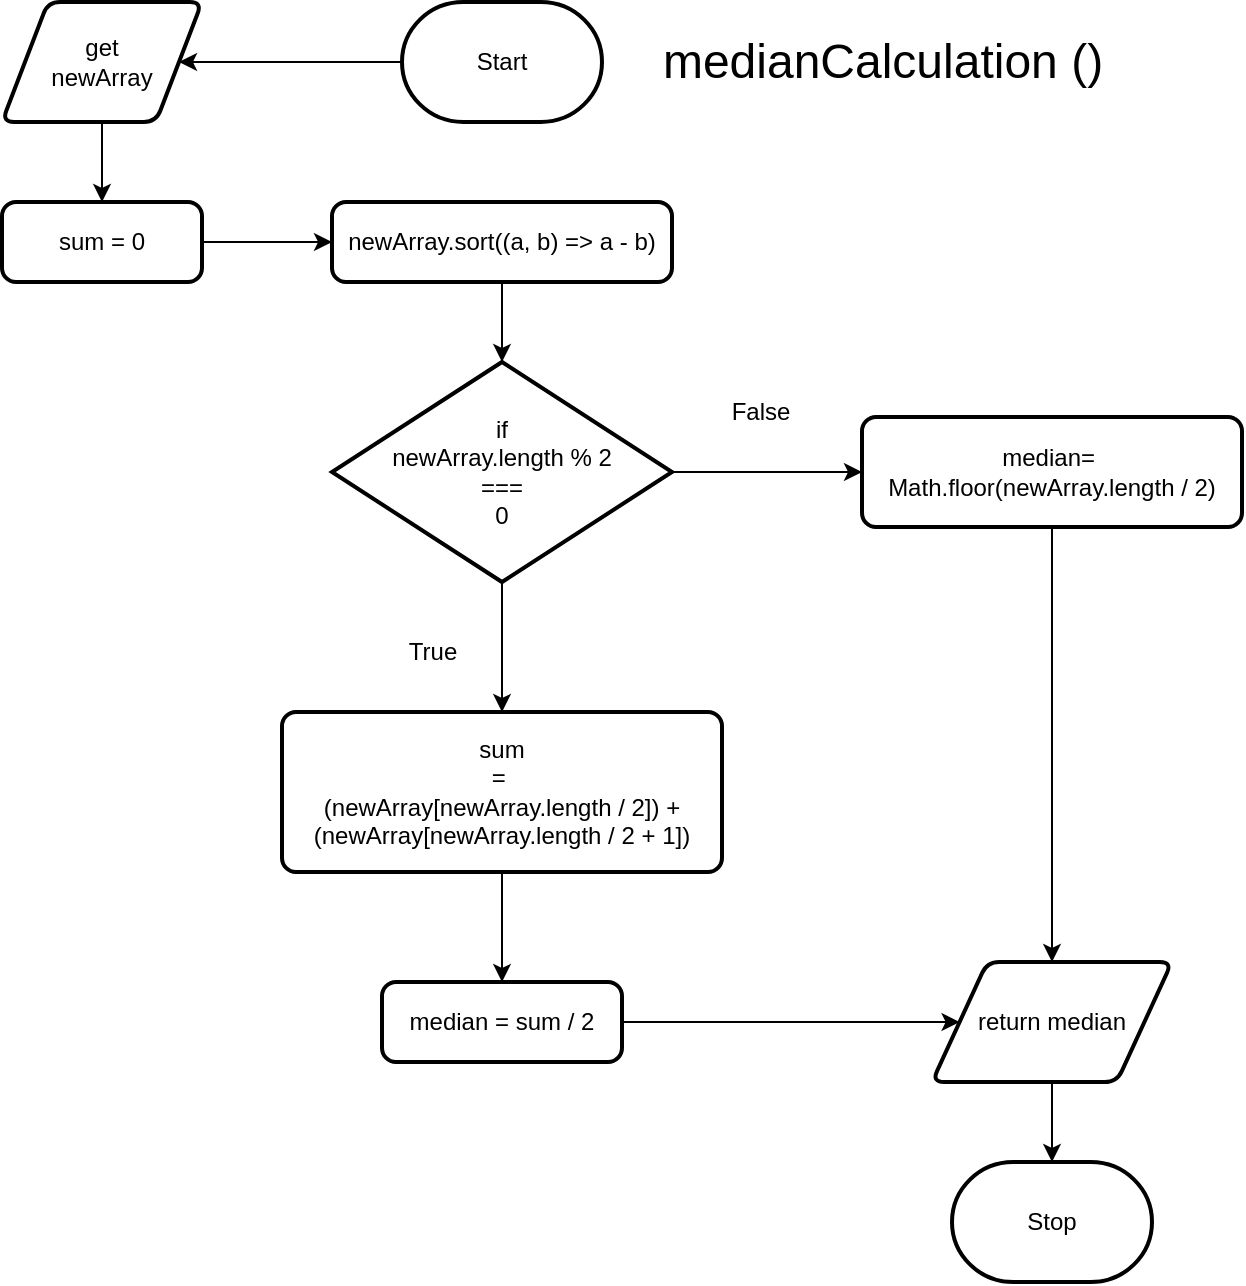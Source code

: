 <mxfile>
    <diagram id="fDVKsKim3rOKbftIyHlj" name="Page-1">
        <mxGraphModel dx="489" dy="273" grid="1" gridSize="10" guides="1" tooltips="1" connect="1" arrows="1" fold="1" page="1" pageScale="1" pageWidth="827" pageHeight="1169" math="0" shadow="0">
            <root>
                <mxCell id="0"/>
                <mxCell id="1" parent="0"/>
                <mxCell id="5" style="edgeStyle=orthogonalEdgeStyle;html=1;rounded=0;" parent="1" source="2" target="3" edge="1">
                    <mxGeometry relative="1" as="geometry"/>
                </mxCell>
                <mxCell id="2" value="Start" style="strokeWidth=2;html=1;shape=mxgraph.flowchart.terminator;whiteSpace=wrap;" parent="1" vertex="1">
                    <mxGeometry x="260" y="190" width="100" height="60" as="geometry"/>
                </mxCell>
                <mxCell id="7" style="edgeStyle=orthogonalEdgeStyle;rounded=0;html=1;entryX=0.5;entryY=0;entryDx=0;entryDy=0;" parent="1" source="3" target="6" edge="1">
                    <mxGeometry relative="1" as="geometry"/>
                </mxCell>
                <mxCell id="3" value="get&lt;br&gt;newArray" style="shape=parallelogram;html=1;strokeWidth=2;perimeter=parallelogramPerimeter;whiteSpace=wrap;rounded=1;arcSize=12;size=0.23;" parent="1" vertex="1">
                    <mxGeometry x="60" y="190" width="100" height="60" as="geometry"/>
                </mxCell>
                <mxCell id="9" style="edgeStyle=orthogonalEdgeStyle;rounded=0;html=1;entryX=0;entryY=0.5;entryDx=0;entryDy=0;" parent="1" source="6" target="8" edge="1">
                    <mxGeometry relative="1" as="geometry"/>
                </mxCell>
                <mxCell id="6" value="&lt;div&gt;sum = 0&lt;/div&gt;" style="rounded=1;whiteSpace=wrap;html=1;absoluteArcSize=1;arcSize=14;strokeWidth=2;" parent="1" vertex="1">
                    <mxGeometry x="60" y="290" width="100" height="40" as="geometry"/>
                </mxCell>
                <mxCell id="11" style="edgeStyle=orthogonalEdgeStyle;rounded=0;html=1;entryX=0.5;entryY=0;entryDx=0;entryDy=0;entryPerimeter=0;" parent="1" source="8" target="10" edge="1">
                    <mxGeometry relative="1" as="geometry"/>
                </mxCell>
                <mxCell id="8" value="&lt;div&gt;newArray.sort((a, b) =&amp;gt; a - b)&lt;/div&gt;" style="rounded=1;whiteSpace=wrap;html=1;absoluteArcSize=1;arcSize=14;strokeWidth=2;" parent="1" vertex="1">
                    <mxGeometry x="225" y="290" width="170" height="40" as="geometry"/>
                </mxCell>
                <mxCell id="13" style="edgeStyle=orthogonalEdgeStyle;rounded=0;html=1;entryX=0.5;entryY=0;entryDx=0;entryDy=0;" parent="1" source="10" target="12" edge="1">
                    <mxGeometry relative="1" as="geometry"/>
                </mxCell>
                <mxCell id="20" style="edgeStyle=orthogonalEdgeStyle;rounded=0;html=1;entryX=0;entryY=0.5;entryDx=0;entryDy=0;" parent="1" source="10" target="19" edge="1">
                    <mxGeometry relative="1" as="geometry"/>
                </mxCell>
                <mxCell id="10" value="if&lt;br&gt;newArray.length % 2&lt;br&gt;===&lt;br&gt;0" style="strokeWidth=2;html=1;shape=mxgraph.flowchart.decision;whiteSpace=wrap;" parent="1" vertex="1">
                    <mxGeometry x="225" y="370" width="170" height="110" as="geometry"/>
                </mxCell>
                <mxCell id="16" style="edgeStyle=orthogonalEdgeStyle;rounded=0;html=1;" parent="1" source="12" target="14" edge="1">
                    <mxGeometry relative="1" as="geometry"/>
                </mxCell>
                <mxCell id="12" value="&lt;div&gt;sum&lt;/div&gt;&lt;div&gt;=&amp;nbsp;&lt;/div&gt;&lt;div&gt;(newArray[newArray.length / 2]) +&lt;span style=&quot;background-color: initial;&quot;&gt;(newArray[newArray.length / 2 + 1])&lt;/span&gt;&lt;/div&gt;" style="rounded=1;whiteSpace=wrap;html=1;absoluteArcSize=1;arcSize=14;strokeWidth=2;" parent="1" vertex="1">
                    <mxGeometry x="200" y="545" width="220" height="80" as="geometry"/>
                </mxCell>
                <mxCell id="24" style="edgeStyle=orthogonalEdgeStyle;rounded=0;html=1;entryX=0;entryY=0.5;entryDx=0;entryDy=0;" parent="1" source="14" target="21" edge="1">
                    <mxGeometry relative="1" as="geometry"/>
                </mxCell>
                <mxCell id="14" value="&lt;div&gt;median = sum / 2&lt;/div&gt;" style="rounded=1;whiteSpace=wrap;html=1;absoluteArcSize=1;arcSize=14;strokeWidth=2;" parent="1" vertex="1">
                    <mxGeometry x="250" y="680" width="120" height="40" as="geometry"/>
                </mxCell>
                <mxCell id="17" value="True" style="text;html=1;align=center;verticalAlign=middle;resizable=0;points=[];autosize=1;strokeColor=none;fillColor=none;" parent="1" vertex="1">
                    <mxGeometry x="250" y="500" width="50" height="30" as="geometry"/>
                </mxCell>
                <mxCell id="18" value="False" style="text;html=1;align=center;verticalAlign=middle;resizable=0;points=[];autosize=1;strokeColor=none;fillColor=none;" parent="1" vertex="1">
                    <mxGeometry x="414" y="380" width="50" height="30" as="geometry"/>
                </mxCell>
                <mxCell id="25" style="edgeStyle=orthogonalEdgeStyle;rounded=0;html=1;entryX=0.5;entryY=0;entryDx=0;entryDy=0;" parent="1" source="19" target="21" edge="1">
                    <mxGeometry relative="1" as="geometry"/>
                </mxCell>
                <mxCell id="19" value="&lt;div&gt;median&lt;span style=&quot;background-color: initial;&quot;&gt;=&amp;nbsp;&lt;/span&gt;&lt;/div&gt;&lt;div&gt;Math.floor(newArray.length / 2)&lt;/div&gt;" style="rounded=1;whiteSpace=wrap;html=1;absoluteArcSize=1;arcSize=14;strokeWidth=2;" parent="1" vertex="1">
                    <mxGeometry x="490" y="397.5" width="190" height="55" as="geometry"/>
                </mxCell>
                <mxCell id="27" style="edgeStyle=orthogonalEdgeStyle;rounded=0;html=1;entryX=0.5;entryY=0;entryDx=0;entryDy=0;entryPerimeter=0;" parent="1" source="21" target="26" edge="1">
                    <mxGeometry relative="1" as="geometry"/>
                </mxCell>
                <mxCell id="21" value="return median" style="shape=parallelogram;html=1;strokeWidth=2;perimeter=parallelogramPerimeter;whiteSpace=wrap;rounded=1;arcSize=12;size=0.23;" parent="1" vertex="1">
                    <mxGeometry x="525" y="670" width="120" height="60" as="geometry"/>
                </mxCell>
                <mxCell id="26" value="Stop" style="strokeWidth=2;html=1;shape=mxgraph.flowchart.terminator;whiteSpace=wrap;" parent="1" vertex="1">
                    <mxGeometry x="535" y="770" width="100" height="60" as="geometry"/>
                </mxCell>
                <mxCell id="28" value="&lt;font style=&quot;font-size: 24px;&quot;&gt;medianCalculation ()&lt;/font&gt;" style="text;html=1;align=center;verticalAlign=middle;resizable=0;points=[];autosize=1;strokeColor=none;fillColor=none;" parent="1" vertex="1">
                    <mxGeometry x="380" y="200" width="240" height="40" as="geometry"/>
                </mxCell>
            </root>
        </mxGraphModel>
    </diagram>
</mxfile>